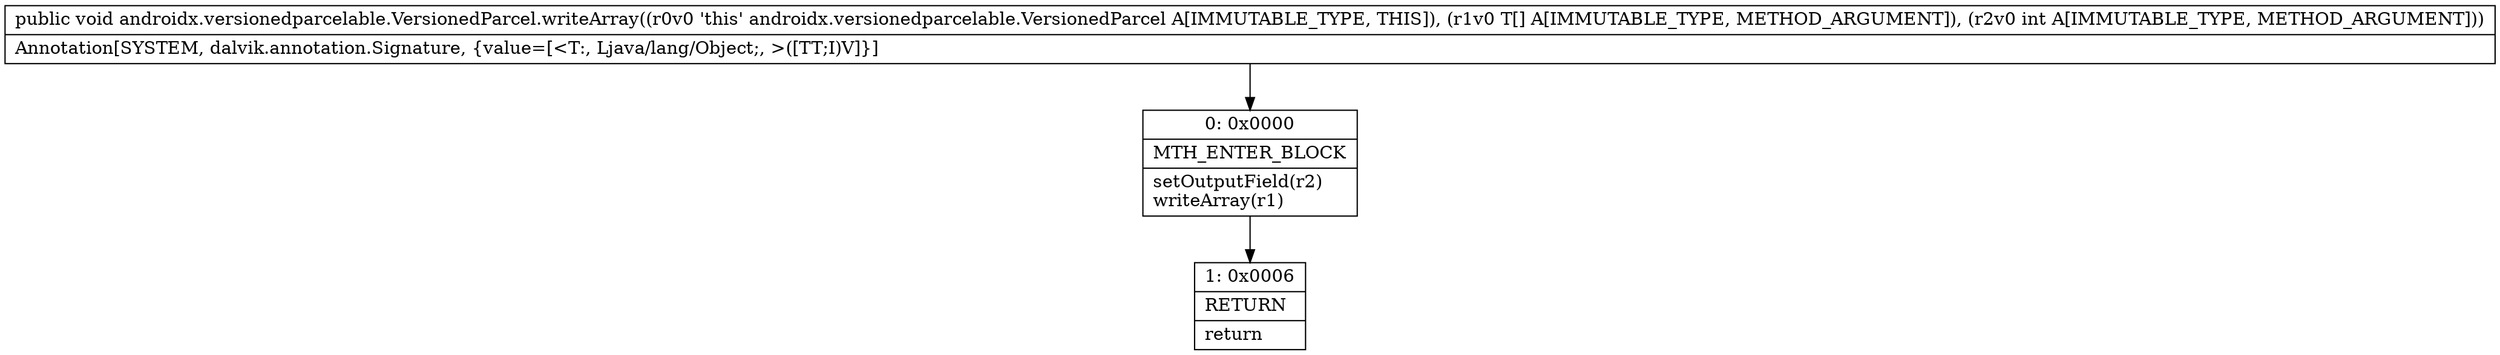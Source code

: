 digraph "CFG forandroidx.versionedparcelable.VersionedParcel.writeArray([Ljava\/lang\/Object;I)V" {
Node_0 [shape=record,label="{0\:\ 0x0000|MTH_ENTER_BLOCK\l|setOutputField(r2)\lwriteArray(r1)\l}"];
Node_1 [shape=record,label="{1\:\ 0x0006|RETURN\l|return\l}"];
MethodNode[shape=record,label="{public void androidx.versionedparcelable.VersionedParcel.writeArray((r0v0 'this' androidx.versionedparcelable.VersionedParcel A[IMMUTABLE_TYPE, THIS]), (r1v0 T[] A[IMMUTABLE_TYPE, METHOD_ARGUMENT]), (r2v0 int A[IMMUTABLE_TYPE, METHOD_ARGUMENT]))  | Annotation[SYSTEM, dalvik.annotation.Signature, \{value=[\<T:, Ljava\/lang\/Object;, \>([TT;I)V]\}]\l}"];
MethodNode -> Node_0;
Node_0 -> Node_1;
}

